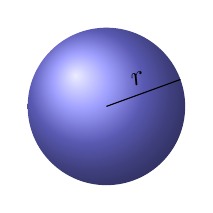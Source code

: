 ﻿\begin{tikzpicture}[scale=1]

\shade [ball color=blue!50] (0,0) circle (1);
%\node[circle,shading=ball,scale=10] (ball) at (0,0) {};
\draw (0,0) -- (20:1) node[midway, above, sloped] {$r$};

\end{tikzpicture}
